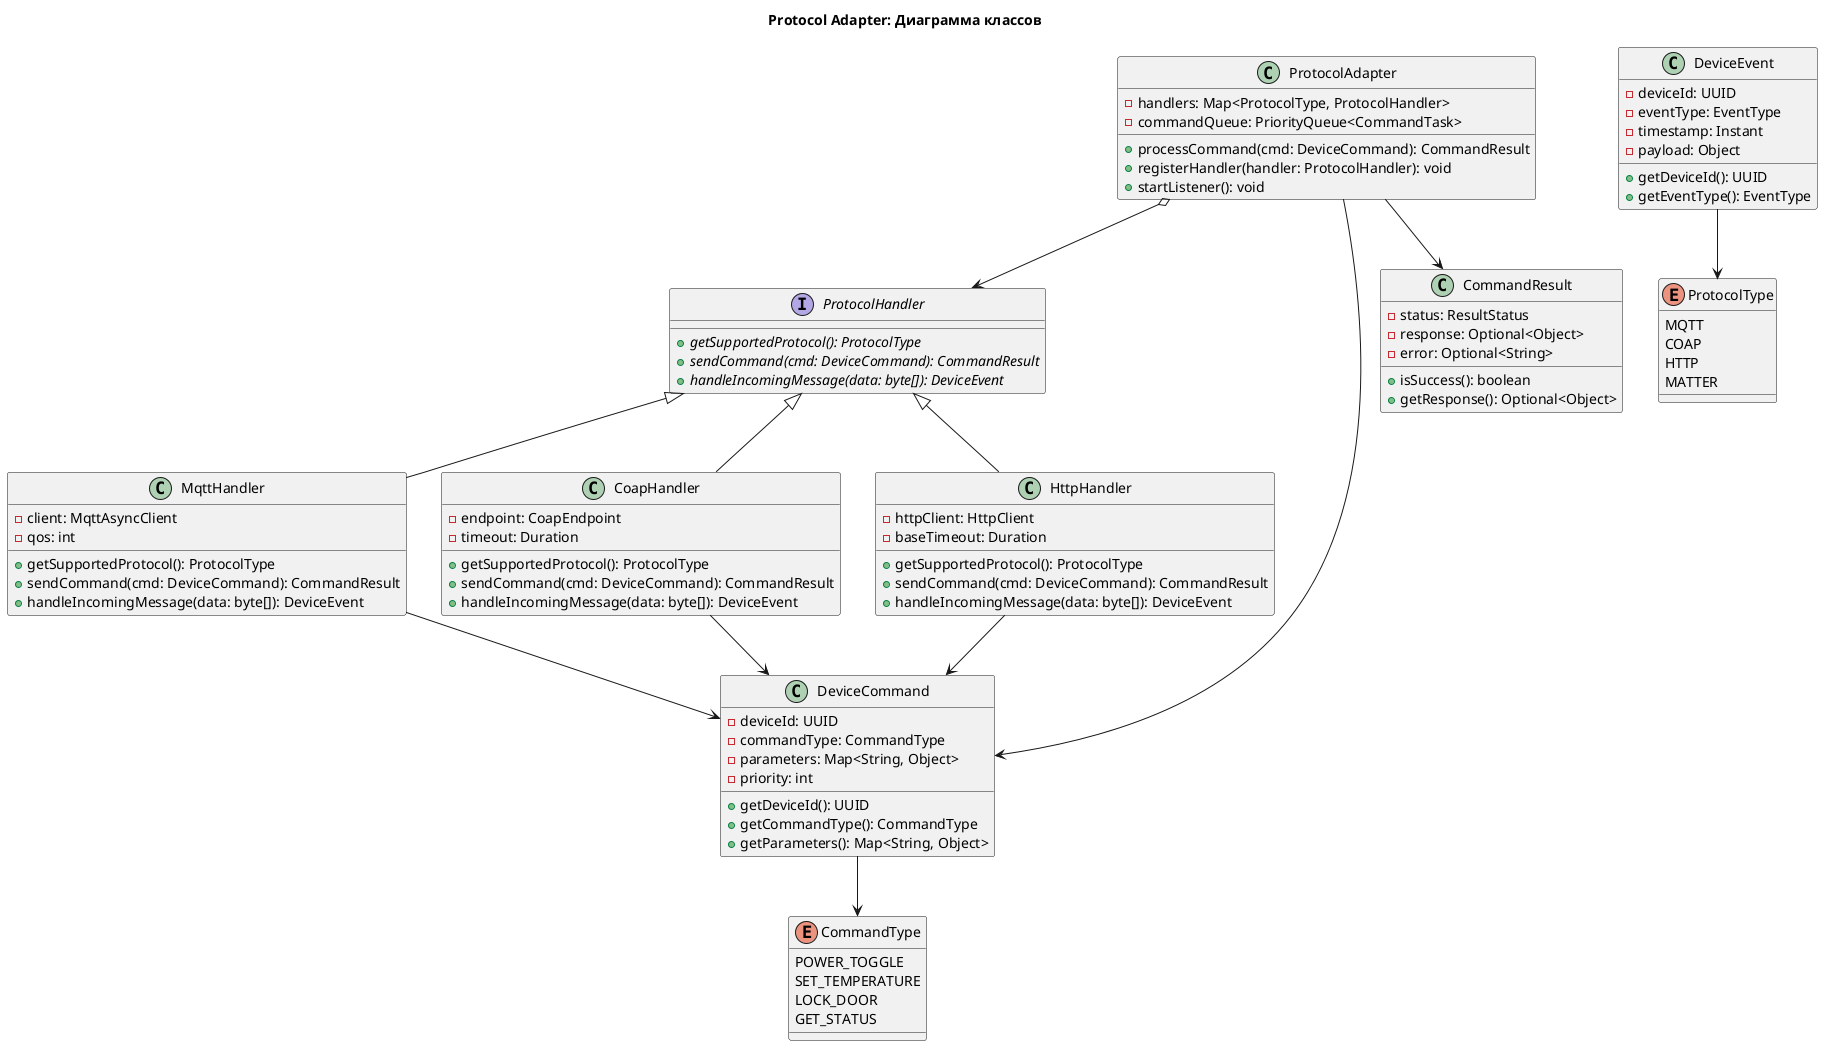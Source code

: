 @startuml
title Protocol Adapter: Диаграмма классов

class ProtocolAdapter {
  - handlers: Map<ProtocolType, ProtocolHandler>
  - commandQueue: PriorityQueue<CommandTask>
  + processCommand(cmd: DeviceCommand): CommandResult
  + registerHandler(handler: ProtocolHandler): void
  + startListener(): void
}

interface ProtocolHandler {
  + {abstract} getSupportedProtocol(): ProtocolType
  + {abstract} sendCommand(cmd: DeviceCommand): CommandResult
  + {abstract} handleIncomingMessage(data: byte[]): DeviceEvent
}

class MqttHandler {
  - client: MqttAsyncClient
  - qos: int
  + getSupportedProtocol(): ProtocolType
  + sendCommand(cmd: DeviceCommand): CommandResult
  + handleIncomingMessage(data: byte[]): DeviceEvent
}

class CoapHandler {
  - endpoint: CoapEndpoint
  - timeout: Duration
  + getSupportedProtocol(): ProtocolType
  + sendCommand(cmd: DeviceCommand): CommandResult
  + handleIncomingMessage(data: byte[]): DeviceEvent
}

class HttpHandler {
  - httpClient: HttpClient
  - baseTimeout: Duration
  + getSupportedProtocol(): ProtocolType
  + sendCommand(cmd: DeviceCommand): CommandResult
  + handleIncomingMessage(data: byte[]): DeviceEvent
}

class DeviceCommand {
  - deviceId: UUID
  - commandType: CommandType
  - parameters: Map<String, Object>
  - priority: int
  + getDeviceId(): UUID
  + getCommandType(): CommandType
  + getParameters(): Map<String, Object>
}

class CommandResult {
  - status: ResultStatus
  - response: Optional<Object>
  - error: Optional<String>
  + isSuccess(): boolean
  + getResponse(): Optional<Object>
}

class DeviceEvent {
  - deviceId: UUID
  - eventType: EventType
  - timestamp: Instant
  - payload: Object
  + getDeviceId(): UUID
  + getEventType(): EventType
}

enum ProtocolType {
  MQTT
  COAP
  HTTP
  MATTER
}

enum CommandType {
  POWER_TOGGLE
  SET_TEMPERATURE
  LOCK_DOOR
  GET_STATUS
}

ProtocolAdapter o--> ProtocolHandler
ProtocolAdapter --> DeviceCommand
ProtocolAdapter --> CommandResult
ProtocolHandler <|-- MqttHandler
ProtocolHandler <|-- CoapHandler
ProtocolHandler <|-- HttpHandler
MqttHandler --> DeviceCommand
CoapHandler --> DeviceCommand
HttpHandler --> DeviceCommand
DeviceEvent --> ProtocolType
DeviceCommand --> CommandType

@enduml

